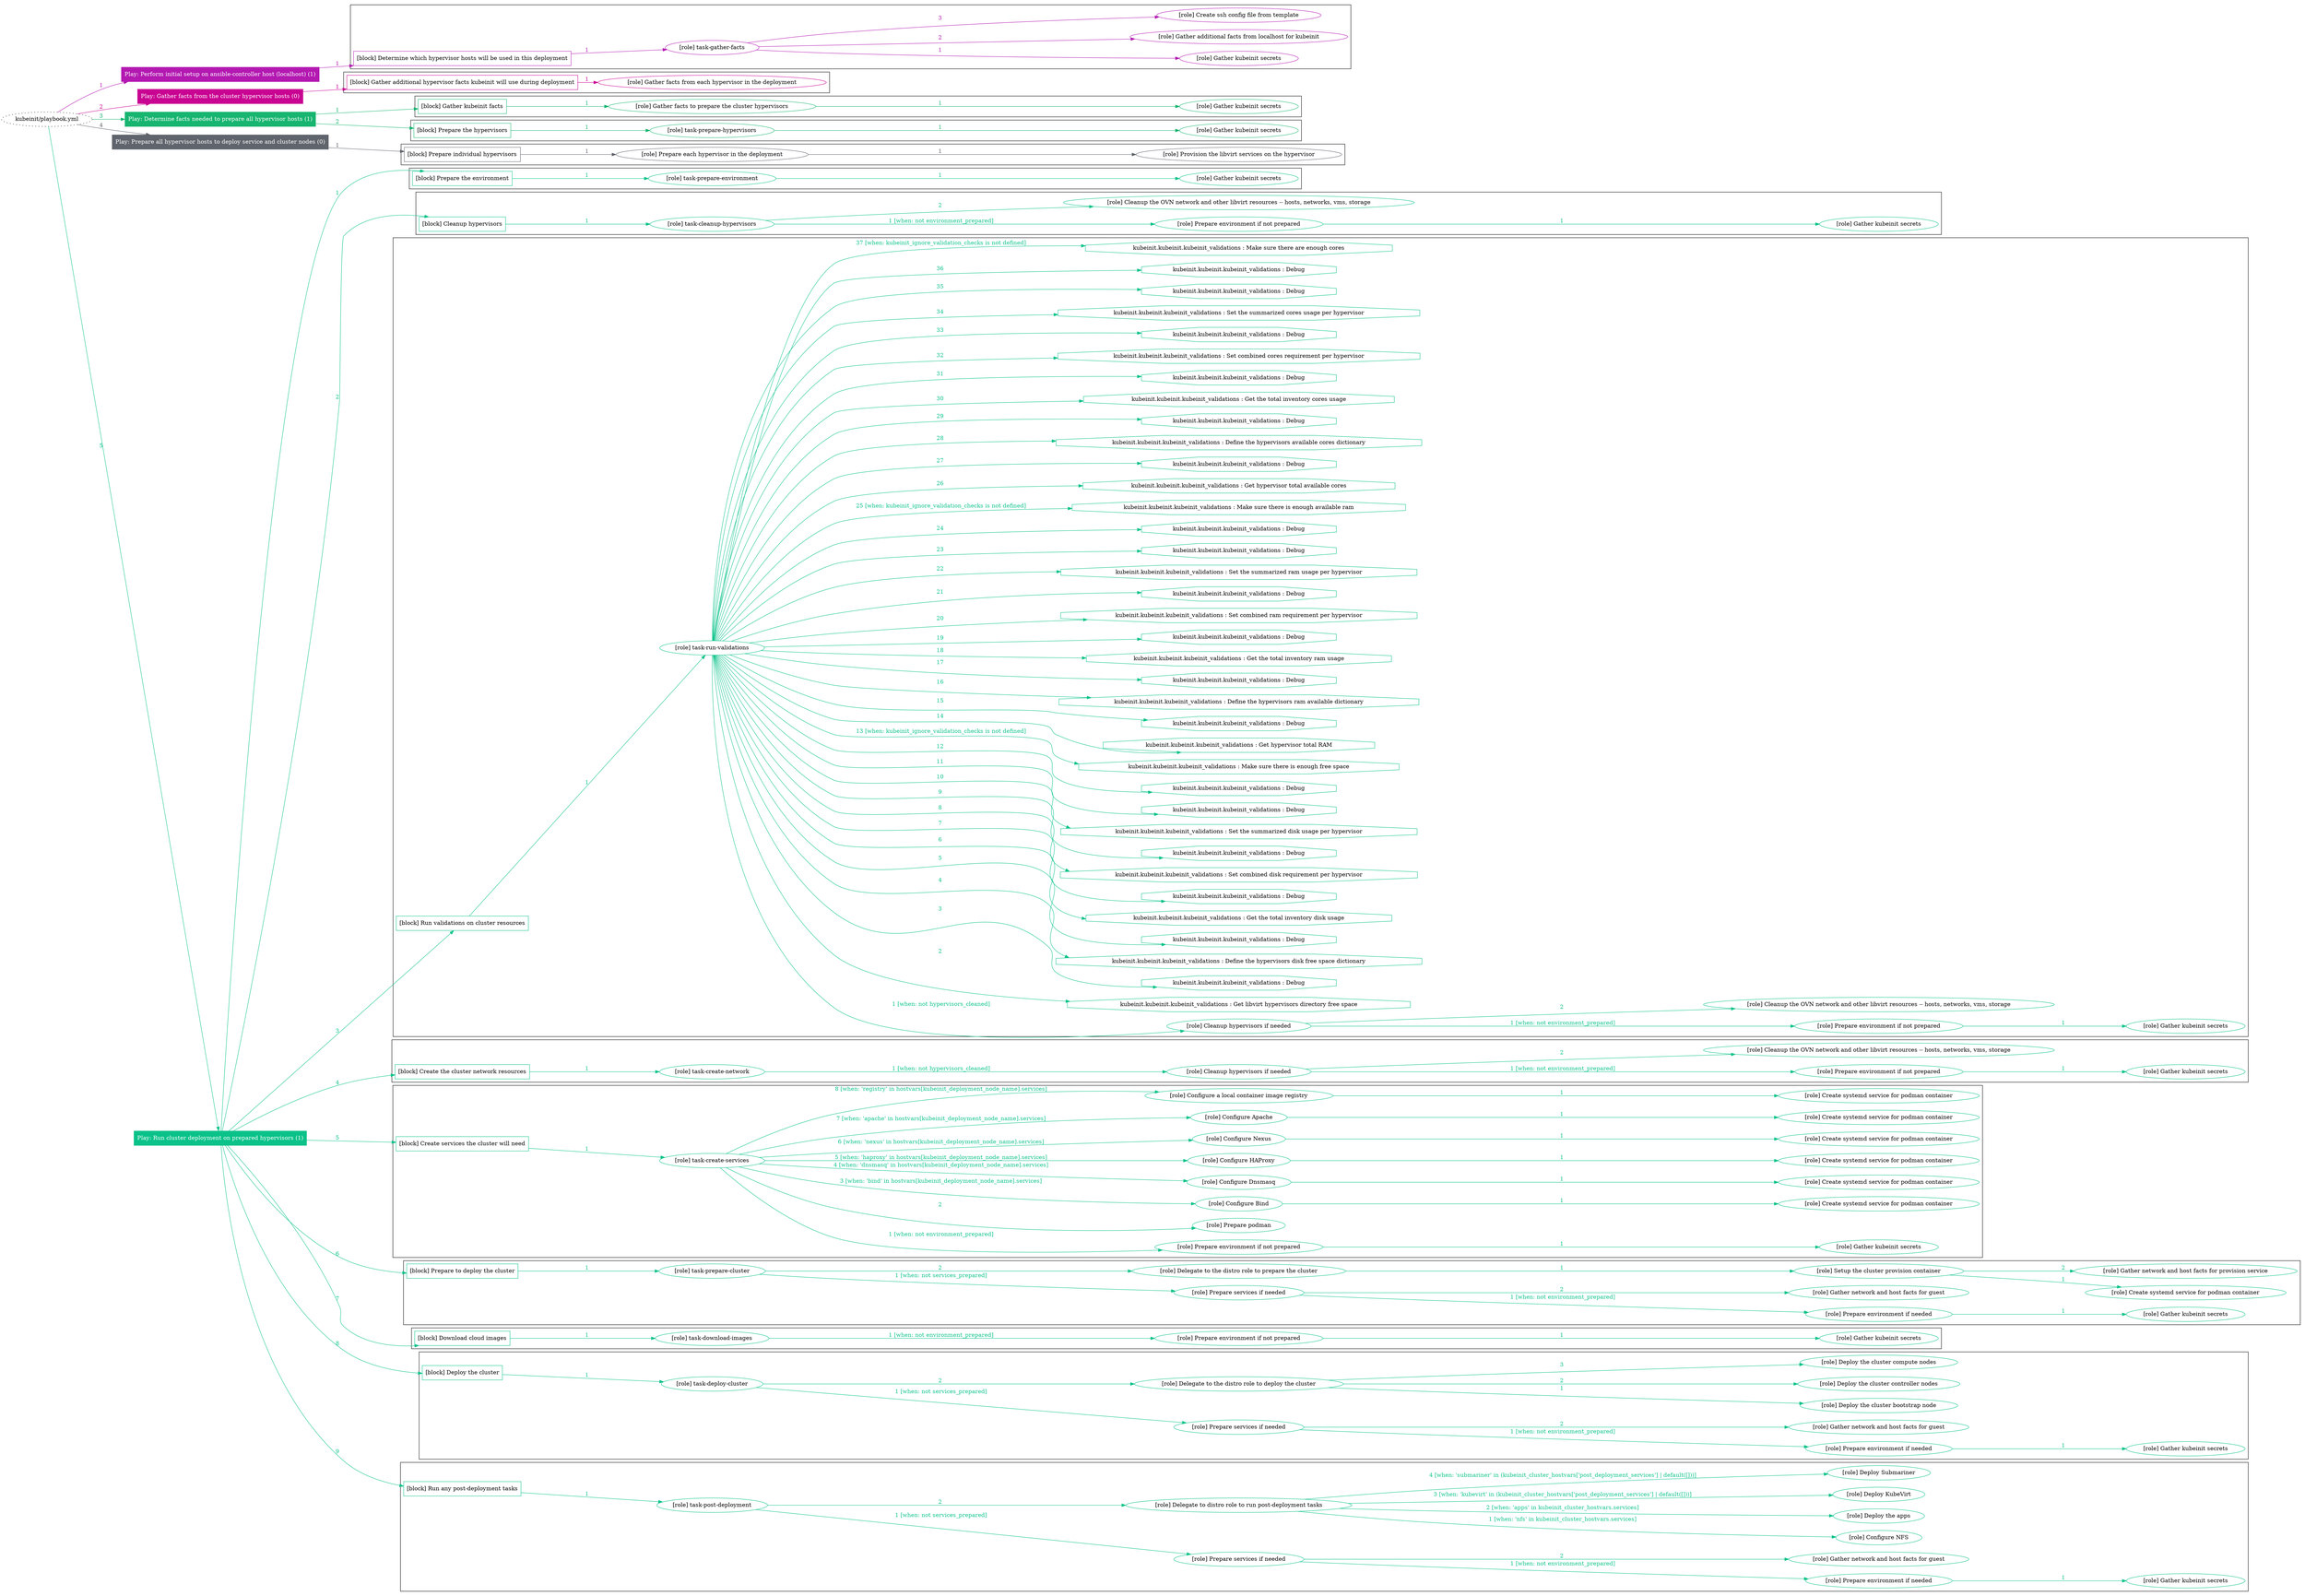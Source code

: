 digraph {
	graph [concentrate=true ordering=in rankdir=LR ratio=fill]
	edge [esep=5 sep=10]
	"kubeinit/playbook.yml" [URL="/home/runner/work/kubeinit/kubeinit/kubeinit/playbook.yml" id=playbook_c00711cd style=dotted]
	"kubeinit/playbook.yml" -> play_95dca7e8 [label="1 " color="#b319b1" fontcolor="#b319b1" id=edge_2e25e1bf labeltooltip="1 " tooltip="1 "]
	subgraph "Play: Perform initial setup on ansible-controller host (localhost) (1)" {
		play_95dca7e8 [label="Play: Perform initial setup on ansible-controller host (localhost) (1)" URL="/home/runner/work/kubeinit/kubeinit/kubeinit/playbook.yml" color="#b319b1" fontcolor="#ffffff" id=play_95dca7e8 shape=box style=filled tooltip=localhost]
		play_95dca7e8 -> block_ba203a41 [label=1 color="#b319b1" fontcolor="#b319b1" id=edge_f49fbb42 labeltooltip=1 tooltip=1]
		subgraph cluster_block_ba203a41 {
			block_ba203a41 [label="[block] Determine which hypervisor hosts will be used in this deployment" URL="/home/runner/work/kubeinit/kubeinit/kubeinit/playbook.yml" color="#b319b1" id=block_ba203a41 labeltooltip="Determine which hypervisor hosts will be used in this deployment" shape=box tooltip="Determine which hypervisor hosts will be used in this deployment"]
			block_ba203a41 -> role_116d2a92 [label="1 " color="#b319b1" fontcolor="#b319b1" id=edge_08be4a0d labeltooltip="1 " tooltip="1 "]
			subgraph "task-gather-facts" {
				role_116d2a92 [label="[role] task-gather-facts" URL="/home/runner/work/kubeinit/kubeinit/kubeinit/playbook.yml" color="#b319b1" id=role_116d2a92 tooltip="task-gather-facts"]
				role_116d2a92 -> role_f78e1e76 [label="1 " color="#b319b1" fontcolor="#b319b1" id=edge_fb02a0d5 labeltooltip="1 " tooltip="1 "]
				subgraph "Gather kubeinit secrets" {
					role_f78e1e76 [label="[role] Gather kubeinit secrets" URL="/home/runner/.ansible/collections/ansible_collections/kubeinit/kubeinit/roles/kubeinit_prepare/tasks/build_hypervisors_group.yml" color="#b319b1" id=role_f78e1e76 tooltip="Gather kubeinit secrets"]
				}
				role_116d2a92 -> role_a0b88b5b [label="2 " color="#b319b1" fontcolor="#b319b1" id=edge_d065db86 labeltooltip="2 " tooltip="2 "]
				subgraph "Gather additional facts from localhost for kubeinit" {
					role_a0b88b5b [label="[role] Gather additional facts from localhost for kubeinit" URL="/home/runner/.ansible/collections/ansible_collections/kubeinit/kubeinit/roles/kubeinit_prepare/tasks/build_hypervisors_group.yml" color="#b319b1" id=role_a0b88b5b tooltip="Gather additional facts from localhost for kubeinit"]
				}
				role_116d2a92 -> role_7bc50749 [label="3 " color="#b319b1" fontcolor="#b319b1" id=edge_019899d0 labeltooltip="3 " tooltip="3 "]
				subgraph "Create ssh config file from template" {
					role_7bc50749 [label="[role] Create ssh config file from template" URL="/home/runner/.ansible/collections/ansible_collections/kubeinit/kubeinit/roles/kubeinit_prepare/tasks/build_hypervisors_group.yml" color="#b319b1" id=role_7bc50749 tooltip="Create ssh config file from template"]
				}
			}
		}
	}
	"kubeinit/playbook.yml" -> play_ec9ee26a [label="2 " color="#c90392" fontcolor="#c90392" id=edge_5bf27f95 labeltooltip="2 " tooltip="2 "]
	subgraph "Play: Gather facts from the cluster hypervisor hosts (0)" {
		play_ec9ee26a [label="Play: Gather facts from the cluster hypervisor hosts (0)" URL="/home/runner/work/kubeinit/kubeinit/kubeinit/playbook.yml" color="#c90392" fontcolor="#ffffff" id=play_ec9ee26a shape=box style=filled tooltip="Play: Gather facts from the cluster hypervisor hosts (0)"]
		play_ec9ee26a -> block_547c8135 [label=1 color="#c90392" fontcolor="#c90392" id=edge_a99b76c4 labeltooltip=1 tooltip=1]
		subgraph cluster_block_547c8135 {
			block_547c8135 [label="[block] Gather additional hypervisor facts kubeinit will use during deployment" URL="/home/runner/work/kubeinit/kubeinit/kubeinit/playbook.yml" color="#c90392" id=block_547c8135 labeltooltip="Gather additional hypervisor facts kubeinit will use during deployment" shape=box tooltip="Gather additional hypervisor facts kubeinit will use during deployment"]
			block_547c8135 -> role_e40738fe [label="1 " color="#c90392" fontcolor="#c90392" id=edge_44930f8d labeltooltip="1 " tooltip="1 "]
			subgraph "Gather facts from each hypervisor in the deployment" {
				role_e40738fe [label="[role] Gather facts from each hypervisor in the deployment" URL="/home/runner/work/kubeinit/kubeinit/kubeinit/playbook.yml" color="#c90392" id=role_e40738fe tooltip="Gather facts from each hypervisor in the deployment"]
			}
		}
	}
	"kubeinit/playbook.yml" -> play_7f94ebd0 [label="3 " color="#17b570" fontcolor="#17b570" id=edge_8e123623 labeltooltip="3 " tooltip="3 "]
	subgraph "Play: Determine facts needed to prepare all hypervisor hosts (1)" {
		play_7f94ebd0 [label="Play: Determine facts needed to prepare all hypervisor hosts (1)" URL="/home/runner/work/kubeinit/kubeinit/kubeinit/playbook.yml" color="#17b570" fontcolor="#ffffff" id=play_7f94ebd0 shape=box style=filled tooltip=localhost]
		play_7f94ebd0 -> block_05aba763 [label=1 color="#17b570" fontcolor="#17b570" id=edge_219a2b62 labeltooltip=1 tooltip=1]
		subgraph cluster_block_05aba763 {
			block_05aba763 [label="[block] Gather kubeinit facts" URL="/home/runner/work/kubeinit/kubeinit/kubeinit/playbook.yml" color="#17b570" id=block_05aba763 labeltooltip="Gather kubeinit facts" shape=box tooltip="Gather kubeinit facts"]
			block_05aba763 -> role_5a3b1d41 [label="1 " color="#17b570" fontcolor="#17b570" id=edge_dea7ebf6 labeltooltip="1 " tooltip="1 "]
			subgraph "Gather facts to prepare the cluster hypervisors" {
				role_5a3b1d41 [label="[role] Gather facts to prepare the cluster hypervisors" URL="/home/runner/work/kubeinit/kubeinit/kubeinit/playbook.yml" color="#17b570" id=role_5a3b1d41 tooltip="Gather facts to prepare the cluster hypervisors"]
				role_5a3b1d41 -> role_f3fdc507 [label="1 " color="#17b570" fontcolor="#17b570" id=edge_920e596a labeltooltip="1 " tooltip="1 "]
				subgraph "Gather kubeinit secrets" {
					role_f3fdc507 [label="[role] Gather kubeinit secrets" URL="/home/runner/.ansible/collections/ansible_collections/kubeinit/kubeinit/roles/kubeinit_prepare/tasks/gather_kubeinit_facts.yml" color="#17b570" id=role_f3fdc507 tooltip="Gather kubeinit secrets"]
				}
			}
		}
		play_7f94ebd0 -> block_53624434 [label=2 color="#17b570" fontcolor="#17b570" id=edge_2175ad18 labeltooltip=2 tooltip=2]
		subgraph cluster_block_53624434 {
			block_53624434 [label="[block] Prepare the hypervisors" URL="/home/runner/work/kubeinit/kubeinit/kubeinit/playbook.yml" color="#17b570" id=block_53624434 labeltooltip="Prepare the hypervisors" shape=box tooltip="Prepare the hypervisors"]
			block_53624434 -> role_261db4cf [label="1 " color="#17b570" fontcolor="#17b570" id=edge_a6c5a39e labeltooltip="1 " tooltip="1 "]
			subgraph "task-prepare-hypervisors" {
				role_261db4cf [label="[role] task-prepare-hypervisors" URL="/home/runner/work/kubeinit/kubeinit/kubeinit/playbook.yml" color="#17b570" id=role_261db4cf tooltip="task-prepare-hypervisors"]
				role_261db4cf -> role_8486662f [label="1 " color="#17b570" fontcolor="#17b570" id=edge_df601ad7 labeltooltip="1 " tooltip="1 "]
				subgraph "Gather kubeinit secrets" {
					role_8486662f [label="[role] Gather kubeinit secrets" URL="/home/runner/.ansible/collections/ansible_collections/kubeinit/kubeinit/roles/kubeinit_prepare/tasks/gather_kubeinit_facts.yml" color="#17b570" id=role_8486662f tooltip="Gather kubeinit secrets"]
				}
			}
		}
	}
	"kubeinit/playbook.yml" -> play_70a79495 [label="4 " color="#60646c" fontcolor="#60646c" id=edge_c035d0d0 labeltooltip="4 " tooltip="4 "]
	subgraph "Play: Prepare all hypervisor hosts to deploy service and cluster nodes (0)" {
		play_70a79495 [label="Play: Prepare all hypervisor hosts to deploy service and cluster nodes (0)" URL="/home/runner/work/kubeinit/kubeinit/kubeinit/playbook.yml" color="#60646c" fontcolor="#ffffff" id=play_70a79495 shape=box style=filled tooltip="Play: Prepare all hypervisor hosts to deploy service and cluster nodes (0)"]
		play_70a79495 -> block_ed695e22 [label=1 color="#60646c" fontcolor="#60646c" id=edge_7c868ee4 labeltooltip=1 tooltip=1]
		subgraph cluster_block_ed695e22 {
			block_ed695e22 [label="[block] Prepare individual hypervisors" URL="/home/runner/work/kubeinit/kubeinit/kubeinit/playbook.yml" color="#60646c" id=block_ed695e22 labeltooltip="Prepare individual hypervisors" shape=box tooltip="Prepare individual hypervisors"]
			block_ed695e22 -> role_2db2a178 [label="1 " color="#60646c" fontcolor="#60646c" id=edge_409752ae labeltooltip="1 " tooltip="1 "]
			subgraph "Prepare each hypervisor in the deployment" {
				role_2db2a178 [label="[role] Prepare each hypervisor in the deployment" URL="/home/runner/work/kubeinit/kubeinit/kubeinit/playbook.yml" color="#60646c" id=role_2db2a178 tooltip="Prepare each hypervisor in the deployment"]
				role_2db2a178 -> role_d4f3a10d [label="1 " color="#60646c" fontcolor="#60646c" id=edge_593df16e labeltooltip="1 " tooltip="1 "]
				subgraph "Provision the libvirt services on the hypervisor" {
					role_d4f3a10d [label="[role] Provision the libvirt services on the hypervisor" URL="/home/runner/.ansible/collections/ansible_collections/kubeinit/kubeinit/roles/kubeinit_prepare/tasks/prepare_hypervisor.yml" color="#60646c" id=role_d4f3a10d tooltip="Provision the libvirt services on the hypervisor"]
				}
			}
		}
	}
	"kubeinit/playbook.yml" -> play_40bf14ac [label="5 " color="#0ac289" fontcolor="#0ac289" id=edge_25c24008 labeltooltip="5 " tooltip="5 "]
	subgraph "Play: Run cluster deployment on prepared hypervisors (1)" {
		play_40bf14ac [label="Play: Run cluster deployment on prepared hypervisors (1)" URL="/home/runner/work/kubeinit/kubeinit/kubeinit/playbook.yml" color="#0ac289" fontcolor="#ffffff" id=play_40bf14ac shape=box style=filled tooltip=localhost]
		play_40bf14ac -> block_04850d88 [label=1 color="#0ac289" fontcolor="#0ac289" id=edge_2346af0b labeltooltip=1 tooltip=1]
		subgraph cluster_block_04850d88 {
			block_04850d88 [label="[block] Prepare the environment" URL="/home/runner/work/kubeinit/kubeinit/kubeinit/playbook.yml" color="#0ac289" id=block_04850d88 labeltooltip="Prepare the environment" shape=box tooltip="Prepare the environment"]
			block_04850d88 -> role_fbe5e24a [label="1 " color="#0ac289" fontcolor="#0ac289" id=edge_24c53a78 labeltooltip="1 " tooltip="1 "]
			subgraph "task-prepare-environment" {
				role_fbe5e24a [label="[role] task-prepare-environment" URL="/home/runner/work/kubeinit/kubeinit/kubeinit/playbook.yml" color="#0ac289" id=role_fbe5e24a tooltip="task-prepare-environment"]
				role_fbe5e24a -> role_e8651321 [label="1 " color="#0ac289" fontcolor="#0ac289" id=edge_60625e36 labeltooltip="1 " tooltip="1 "]
				subgraph "Gather kubeinit secrets" {
					role_e8651321 [label="[role] Gather kubeinit secrets" URL="/home/runner/.ansible/collections/ansible_collections/kubeinit/kubeinit/roles/kubeinit_prepare/tasks/gather_kubeinit_facts.yml" color="#0ac289" id=role_e8651321 tooltip="Gather kubeinit secrets"]
				}
			}
		}
		play_40bf14ac -> block_3a5dbd33 [label=2 color="#0ac289" fontcolor="#0ac289" id=edge_698ad254 labeltooltip=2 tooltip=2]
		subgraph cluster_block_3a5dbd33 {
			block_3a5dbd33 [label="[block] Cleanup hypervisors" URL="/home/runner/work/kubeinit/kubeinit/kubeinit/playbook.yml" color="#0ac289" id=block_3a5dbd33 labeltooltip="Cleanup hypervisors" shape=box tooltip="Cleanup hypervisors"]
			block_3a5dbd33 -> role_328824e2 [label="1 " color="#0ac289" fontcolor="#0ac289" id=edge_d98356fe labeltooltip="1 " tooltip="1 "]
			subgraph "task-cleanup-hypervisors" {
				role_328824e2 [label="[role] task-cleanup-hypervisors" URL="/home/runner/work/kubeinit/kubeinit/kubeinit/playbook.yml" color="#0ac289" id=role_328824e2 tooltip="task-cleanup-hypervisors"]
				role_328824e2 -> role_81e733db [label="1 [when: not environment_prepared]" color="#0ac289" fontcolor="#0ac289" id=edge_3eac82e1 labeltooltip="1 [when: not environment_prepared]" tooltip="1 [when: not environment_prepared]"]
				subgraph "Prepare environment if not prepared" {
					role_81e733db [label="[role] Prepare environment if not prepared" URL="/home/runner/.ansible/collections/ansible_collections/kubeinit/kubeinit/roles/kubeinit_prepare/tasks/cleanup_hypervisors.yml" color="#0ac289" id=role_81e733db tooltip="Prepare environment if not prepared"]
					role_81e733db -> role_c8f19a1f [label="1 " color="#0ac289" fontcolor="#0ac289" id=edge_8e196225 labeltooltip="1 " tooltip="1 "]
					subgraph "Gather kubeinit secrets" {
						role_c8f19a1f [label="[role] Gather kubeinit secrets" URL="/home/runner/.ansible/collections/ansible_collections/kubeinit/kubeinit/roles/kubeinit_prepare/tasks/gather_kubeinit_facts.yml" color="#0ac289" id=role_c8f19a1f tooltip="Gather kubeinit secrets"]
					}
				}
				role_328824e2 -> role_c31ab599 [label="2 " color="#0ac289" fontcolor="#0ac289" id=edge_97bd9bcd labeltooltip="2 " tooltip="2 "]
				subgraph "Cleanup the OVN network and other libvirt resources -- hosts, networks, vms, storage" {
					role_c31ab599 [label="[role] Cleanup the OVN network and other libvirt resources -- hosts, networks, vms, storage" URL="/home/runner/.ansible/collections/ansible_collections/kubeinit/kubeinit/roles/kubeinit_prepare/tasks/cleanup_hypervisors.yml" color="#0ac289" id=role_c31ab599 tooltip="Cleanup the OVN network and other libvirt resources -- hosts, networks, vms, storage"]
				}
			}
		}
		play_40bf14ac -> block_5d709b65 [label=3 color="#0ac289" fontcolor="#0ac289" id=edge_5c325ff6 labeltooltip=3 tooltip=3]
		subgraph cluster_block_5d709b65 {
			block_5d709b65 [label="[block] Run validations on cluster resources" URL="/home/runner/work/kubeinit/kubeinit/kubeinit/playbook.yml" color="#0ac289" id=block_5d709b65 labeltooltip="Run validations on cluster resources" shape=box tooltip="Run validations on cluster resources"]
			block_5d709b65 -> role_1eddf88b [label="1 " color="#0ac289" fontcolor="#0ac289" id=edge_f2ce19c5 labeltooltip="1 " tooltip="1 "]
			subgraph "task-run-validations" {
				role_1eddf88b [label="[role] task-run-validations" URL="/home/runner/work/kubeinit/kubeinit/kubeinit/playbook.yml" color="#0ac289" id=role_1eddf88b tooltip="task-run-validations"]
				role_1eddf88b -> role_39e6d91a [label="1 [when: not hypervisors_cleaned]" color="#0ac289" fontcolor="#0ac289" id=edge_19124033 labeltooltip="1 [when: not hypervisors_cleaned]" tooltip="1 [when: not hypervisors_cleaned]"]
				subgraph "Cleanup hypervisors if needed" {
					role_39e6d91a [label="[role] Cleanup hypervisors if needed" URL="/home/runner/.ansible/collections/ansible_collections/kubeinit/kubeinit/roles/kubeinit_validations/tasks/main.yml" color="#0ac289" id=role_39e6d91a tooltip="Cleanup hypervisors if needed"]
					role_39e6d91a -> role_2619271c [label="1 [when: not environment_prepared]" color="#0ac289" fontcolor="#0ac289" id=edge_bab392d3 labeltooltip="1 [when: not environment_prepared]" tooltip="1 [when: not environment_prepared]"]
					subgraph "Prepare environment if not prepared" {
						role_2619271c [label="[role] Prepare environment if not prepared" URL="/home/runner/.ansible/collections/ansible_collections/kubeinit/kubeinit/roles/kubeinit_prepare/tasks/cleanup_hypervisors.yml" color="#0ac289" id=role_2619271c tooltip="Prepare environment if not prepared"]
						role_2619271c -> role_13c91aa9 [label="1 " color="#0ac289" fontcolor="#0ac289" id=edge_35224410 labeltooltip="1 " tooltip="1 "]
						subgraph "Gather kubeinit secrets" {
							role_13c91aa9 [label="[role] Gather kubeinit secrets" URL="/home/runner/.ansible/collections/ansible_collections/kubeinit/kubeinit/roles/kubeinit_prepare/tasks/gather_kubeinit_facts.yml" color="#0ac289" id=role_13c91aa9 tooltip="Gather kubeinit secrets"]
						}
					}
					role_39e6d91a -> role_40326326 [label="2 " color="#0ac289" fontcolor="#0ac289" id=edge_154473fd labeltooltip="2 " tooltip="2 "]
					subgraph "Cleanup the OVN network and other libvirt resources -- hosts, networks, vms, storage" {
						role_40326326 [label="[role] Cleanup the OVN network and other libvirt resources -- hosts, networks, vms, storage" URL="/home/runner/.ansible/collections/ansible_collections/kubeinit/kubeinit/roles/kubeinit_prepare/tasks/cleanup_hypervisors.yml" color="#0ac289" id=role_40326326 tooltip="Cleanup the OVN network and other libvirt resources -- hosts, networks, vms, storage"]
					}
				}
				task_c59137a8 [label="kubeinit.kubeinit.kubeinit_validations : Get libvirt hypervisors directory free space" URL="/home/runner/.ansible/collections/ansible_collections/kubeinit/kubeinit/roles/kubeinit_validations/tasks/10_libvirt_free_space.yml" color="#0ac289" id=task_c59137a8 shape=octagon tooltip="kubeinit.kubeinit.kubeinit_validations : Get libvirt hypervisors directory free space"]
				role_1eddf88b -> task_c59137a8 [label="2 " color="#0ac289" fontcolor="#0ac289" id=edge_06bfbf49 labeltooltip="2 " tooltip="2 "]
				task_f47f02ff [label="kubeinit.kubeinit.kubeinit_validations : Debug" URL="/home/runner/.ansible/collections/ansible_collections/kubeinit/kubeinit/roles/kubeinit_validations/tasks/10_libvirt_free_space.yml" color="#0ac289" id=task_f47f02ff shape=octagon tooltip="kubeinit.kubeinit.kubeinit_validations : Debug"]
				role_1eddf88b -> task_f47f02ff [label="3 " color="#0ac289" fontcolor="#0ac289" id=edge_544223b3 labeltooltip="3 " tooltip="3 "]
				task_c4723ca4 [label="kubeinit.kubeinit.kubeinit_validations : Define the hypervisors disk free space dictionary" URL="/home/runner/.ansible/collections/ansible_collections/kubeinit/kubeinit/roles/kubeinit_validations/tasks/10_libvirt_free_space.yml" color="#0ac289" id=task_c4723ca4 shape=octagon tooltip="kubeinit.kubeinit.kubeinit_validations : Define the hypervisors disk free space dictionary"]
				role_1eddf88b -> task_c4723ca4 [label="4 " color="#0ac289" fontcolor="#0ac289" id=edge_6fd3df64 labeltooltip="4 " tooltip="4 "]
				task_7ea5109f [label="kubeinit.kubeinit.kubeinit_validations : Debug" URL="/home/runner/.ansible/collections/ansible_collections/kubeinit/kubeinit/roles/kubeinit_validations/tasks/10_libvirt_free_space.yml" color="#0ac289" id=task_7ea5109f shape=octagon tooltip="kubeinit.kubeinit.kubeinit_validations : Debug"]
				role_1eddf88b -> task_7ea5109f [label="5 " color="#0ac289" fontcolor="#0ac289" id=edge_bd141688 labeltooltip="5 " tooltip="5 "]
				task_df1020a5 [label="kubeinit.kubeinit.kubeinit_validations : Get the total inventory disk usage" URL="/home/runner/.ansible/collections/ansible_collections/kubeinit/kubeinit/roles/kubeinit_validations/tasks/10_libvirt_free_space.yml" color="#0ac289" id=task_df1020a5 shape=octagon tooltip="kubeinit.kubeinit.kubeinit_validations : Get the total inventory disk usage"]
				role_1eddf88b -> task_df1020a5 [label="6 " color="#0ac289" fontcolor="#0ac289" id=edge_e3785adc labeltooltip="6 " tooltip="6 "]
				task_2d0556dc [label="kubeinit.kubeinit.kubeinit_validations : Debug" URL="/home/runner/.ansible/collections/ansible_collections/kubeinit/kubeinit/roles/kubeinit_validations/tasks/10_libvirt_free_space.yml" color="#0ac289" id=task_2d0556dc shape=octagon tooltip="kubeinit.kubeinit.kubeinit_validations : Debug"]
				role_1eddf88b -> task_2d0556dc [label="7 " color="#0ac289" fontcolor="#0ac289" id=edge_5da77cff labeltooltip="7 " tooltip="7 "]
				task_842388b1 [label="kubeinit.kubeinit.kubeinit_validations : Set combined disk requirement per hypervisor" URL="/home/runner/.ansible/collections/ansible_collections/kubeinit/kubeinit/roles/kubeinit_validations/tasks/10_libvirt_free_space.yml" color="#0ac289" id=task_842388b1 shape=octagon tooltip="kubeinit.kubeinit.kubeinit_validations : Set combined disk requirement per hypervisor"]
				role_1eddf88b -> task_842388b1 [label="8 " color="#0ac289" fontcolor="#0ac289" id=edge_bae6ec40 labeltooltip="8 " tooltip="8 "]
				task_4a0ae4a5 [label="kubeinit.kubeinit.kubeinit_validations : Debug" URL="/home/runner/.ansible/collections/ansible_collections/kubeinit/kubeinit/roles/kubeinit_validations/tasks/10_libvirt_free_space.yml" color="#0ac289" id=task_4a0ae4a5 shape=octagon tooltip="kubeinit.kubeinit.kubeinit_validations : Debug"]
				role_1eddf88b -> task_4a0ae4a5 [label="9 " color="#0ac289" fontcolor="#0ac289" id=edge_47ec5ed1 labeltooltip="9 " tooltip="9 "]
				task_a66f360c [label="kubeinit.kubeinit.kubeinit_validations : Set the summarized disk usage per hypervisor" URL="/home/runner/.ansible/collections/ansible_collections/kubeinit/kubeinit/roles/kubeinit_validations/tasks/10_libvirt_free_space.yml" color="#0ac289" id=task_a66f360c shape=octagon tooltip="kubeinit.kubeinit.kubeinit_validations : Set the summarized disk usage per hypervisor"]
				role_1eddf88b -> task_a66f360c [label="10 " color="#0ac289" fontcolor="#0ac289" id=edge_3283beb7 labeltooltip="10 " tooltip="10 "]
				task_f9eb604e [label="kubeinit.kubeinit.kubeinit_validations : Debug" URL="/home/runner/.ansible/collections/ansible_collections/kubeinit/kubeinit/roles/kubeinit_validations/tasks/10_libvirt_free_space.yml" color="#0ac289" id=task_f9eb604e shape=octagon tooltip="kubeinit.kubeinit.kubeinit_validations : Debug"]
				role_1eddf88b -> task_f9eb604e [label="11 " color="#0ac289" fontcolor="#0ac289" id=edge_a8278464 labeltooltip="11 " tooltip="11 "]
				task_eb7d577d [label="kubeinit.kubeinit.kubeinit_validations : Debug" URL="/home/runner/.ansible/collections/ansible_collections/kubeinit/kubeinit/roles/kubeinit_validations/tasks/10_libvirt_free_space.yml" color="#0ac289" id=task_eb7d577d shape=octagon tooltip="kubeinit.kubeinit.kubeinit_validations : Debug"]
				role_1eddf88b -> task_eb7d577d [label="12 " color="#0ac289" fontcolor="#0ac289" id=edge_2420384d labeltooltip="12 " tooltip="12 "]
				task_21987d75 [label="kubeinit.kubeinit.kubeinit_validations : Make sure there is enough free space" URL="/home/runner/.ansible/collections/ansible_collections/kubeinit/kubeinit/roles/kubeinit_validations/tasks/10_libvirt_free_space.yml" color="#0ac289" id=task_21987d75 shape=octagon tooltip="kubeinit.kubeinit.kubeinit_validations : Make sure there is enough free space"]
				role_1eddf88b -> task_21987d75 [label="13 [when: kubeinit_ignore_validation_checks is not defined]" color="#0ac289" fontcolor="#0ac289" id=edge_65cfbdec labeltooltip="13 [when: kubeinit_ignore_validation_checks is not defined]" tooltip="13 [when: kubeinit_ignore_validation_checks is not defined]"]
				task_abd16a86 [label="kubeinit.kubeinit.kubeinit_validations : Get hypervisor total RAM" URL="/home/runner/.ansible/collections/ansible_collections/kubeinit/kubeinit/roles/kubeinit_validations/tasks/20_libvirt_available_ram.yml" color="#0ac289" id=task_abd16a86 shape=octagon tooltip="kubeinit.kubeinit.kubeinit_validations : Get hypervisor total RAM"]
				role_1eddf88b -> task_abd16a86 [label="14 " color="#0ac289" fontcolor="#0ac289" id=edge_3c6bbb30 labeltooltip="14 " tooltip="14 "]
				task_1d65dcd4 [label="kubeinit.kubeinit.kubeinit_validations : Debug" URL="/home/runner/.ansible/collections/ansible_collections/kubeinit/kubeinit/roles/kubeinit_validations/tasks/20_libvirt_available_ram.yml" color="#0ac289" id=task_1d65dcd4 shape=octagon tooltip="kubeinit.kubeinit.kubeinit_validations : Debug"]
				role_1eddf88b -> task_1d65dcd4 [label="15 " color="#0ac289" fontcolor="#0ac289" id=edge_c0290cc6 labeltooltip="15 " tooltip="15 "]
				task_93526089 [label="kubeinit.kubeinit.kubeinit_validations : Define the hypervisors ram available dictionary" URL="/home/runner/.ansible/collections/ansible_collections/kubeinit/kubeinit/roles/kubeinit_validations/tasks/20_libvirt_available_ram.yml" color="#0ac289" id=task_93526089 shape=octagon tooltip="kubeinit.kubeinit.kubeinit_validations : Define the hypervisors ram available dictionary"]
				role_1eddf88b -> task_93526089 [label="16 " color="#0ac289" fontcolor="#0ac289" id=edge_bf477651 labeltooltip="16 " tooltip="16 "]
				task_cfc6f544 [label="kubeinit.kubeinit.kubeinit_validations : Debug" URL="/home/runner/.ansible/collections/ansible_collections/kubeinit/kubeinit/roles/kubeinit_validations/tasks/20_libvirt_available_ram.yml" color="#0ac289" id=task_cfc6f544 shape=octagon tooltip="kubeinit.kubeinit.kubeinit_validations : Debug"]
				role_1eddf88b -> task_cfc6f544 [label="17 " color="#0ac289" fontcolor="#0ac289" id=edge_d11dc65e labeltooltip="17 " tooltip="17 "]
				task_10ae36f6 [label="kubeinit.kubeinit.kubeinit_validations : Get the total inventory ram usage" URL="/home/runner/.ansible/collections/ansible_collections/kubeinit/kubeinit/roles/kubeinit_validations/tasks/20_libvirt_available_ram.yml" color="#0ac289" id=task_10ae36f6 shape=octagon tooltip="kubeinit.kubeinit.kubeinit_validations : Get the total inventory ram usage"]
				role_1eddf88b -> task_10ae36f6 [label="18 " color="#0ac289" fontcolor="#0ac289" id=edge_87958d72 labeltooltip="18 " tooltip="18 "]
				task_cdd97c0d [label="kubeinit.kubeinit.kubeinit_validations : Debug" URL="/home/runner/.ansible/collections/ansible_collections/kubeinit/kubeinit/roles/kubeinit_validations/tasks/20_libvirt_available_ram.yml" color="#0ac289" id=task_cdd97c0d shape=octagon tooltip="kubeinit.kubeinit.kubeinit_validations : Debug"]
				role_1eddf88b -> task_cdd97c0d [label="19 " color="#0ac289" fontcolor="#0ac289" id=edge_da5a2eda labeltooltip="19 " tooltip="19 "]
				task_ccbd0e66 [label="kubeinit.kubeinit.kubeinit_validations : Set combined ram requirement per hypervisor" URL="/home/runner/.ansible/collections/ansible_collections/kubeinit/kubeinit/roles/kubeinit_validations/tasks/20_libvirt_available_ram.yml" color="#0ac289" id=task_ccbd0e66 shape=octagon tooltip="kubeinit.kubeinit.kubeinit_validations : Set combined ram requirement per hypervisor"]
				role_1eddf88b -> task_ccbd0e66 [label="20 " color="#0ac289" fontcolor="#0ac289" id=edge_80b9ab21 labeltooltip="20 " tooltip="20 "]
				task_bc24c973 [label="kubeinit.kubeinit.kubeinit_validations : Debug" URL="/home/runner/.ansible/collections/ansible_collections/kubeinit/kubeinit/roles/kubeinit_validations/tasks/20_libvirt_available_ram.yml" color="#0ac289" id=task_bc24c973 shape=octagon tooltip="kubeinit.kubeinit.kubeinit_validations : Debug"]
				role_1eddf88b -> task_bc24c973 [label="21 " color="#0ac289" fontcolor="#0ac289" id=edge_61f96d30 labeltooltip="21 " tooltip="21 "]
				task_22c7445e [label="kubeinit.kubeinit.kubeinit_validations : Set the summarized ram usage per hypervisor" URL="/home/runner/.ansible/collections/ansible_collections/kubeinit/kubeinit/roles/kubeinit_validations/tasks/20_libvirt_available_ram.yml" color="#0ac289" id=task_22c7445e shape=octagon tooltip="kubeinit.kubeinit.kubeinit_validations : Set the summarized ram usage per hypervisor"]
				role_1eddf88b -> task_22c7445e [label="22 " color="#0ac289" fontcolor="#0ac289" id=edge_23aafa11 labeltooltip="22 " tooltip="22 "]
				task_1d517ccc [label="kubeinit.kubeinit.kubeinit_validations : Debug" URL="/home/runner/.ansible/collections/ansible_collections/kubeinit/kubeinit/roles/kubeinit_validations/tasks/20_libvirt_available_ram.yml" color="#0ac289" id=task_1d517ccc shape=octagon tooltip="kubeinit.kubeinit.kubeinit_validations : Debug"]
				role_1eddf88b -> task_1d517ccc [label="23 " color="#0ac289" fontcolor="#0ac289" id=edge_e23474d2 labeltooltip="23 " tooltip="23 "]
				task_bb71642c [label="kubeinit.kubeinit.kubeinit_validations : Debug" URL="/home/runner/.ansible/collections/ansible_collections/kubeinit/kubeinit/roles/kubeinit_validations/tasks/20_libvirt_available_ram.yml" color="#0ac289" id=task_bb71642c shape=octagon tooltip="kubeinit.kubeinit.kubeinit_validations : Debug"]
				role_1eddf88b -> task_bb71642c [label="24 " color="#0ac289" fontcolor="#0ac289" id=edge_57ad851c labeltooltip="24 " tooltip="24 "]
				task_635cc7c2 [label="kubeinit.kubeinit.kubeinit_validations : Make sure there is enough available ram" URL="/home/runner/.ansible/collections/ansible_collections/kubeinit/kubeinit/roles/kubeinit_validations/tasks/20_libvirt_available_ram.yml" color="#0ac289" id=task_635cc7c2 shape=octagon tooltip="kubeinit.kubeinit.kubeinit_validations : Make sure there is enough available ram"]
				role_1eddf88b -> task_635cc7c2 [label="25 [when: kubeinit_ignore_validation_checks is not defined]" color="#0ac289" fontcolor="#0ac289" id=edge_a9d6ab83 labeltooltip="25 [when: kubeinit_ignore_validation_checks is not defined]" tooltip="25 [when: kubeinit_ignore_validation_checks is not defined]"]
				task_cb37ff2c [label="kubeinit.kubeinit.kubeinit_validations : Get hypervisor total available cores" URL="/home/runner/.ansible/collections/ansible_collections/kubeinit/kubeinit/roles/kubeinit_validations/tasks/30_libvirt_check_cpu_cores.yml" color="#0ac289" id=task_cb37ff2c shape=octagon tooltip="kubeinit.kubeinit.kubeinit_validations : Get hypervisor total available cores"]
				role_1eddf88b -> task_cb37ff2c [label="26 " color="#0ac289" fontcolor="#0ac289" id=edge_df4ec3b2 labeltooltip="26 " tooltip="26 "]
				task_002ee564 [label="kubeinit.kubeinit.kubeinit_validations : Debug" URL="/home/runner/.ansible/collections/ansible_collections/kubeinit/kubeinit/roles/kubeinit_validations/tasks/30_libvirt_check_cpu_cores.yml" color="#0ac289" id=task_002ee564 shape=octagon tooltip="kubeinit.kubeinit.kubeinit_validations : Debug"]
				role_1eddf88b -> task_002ee564 [label="27 " color="#0ac289" fontcolor="#0ac289" id=edge_939a463e labeltooltip="27 " tooltip="27 "]
				task_45d2af78 [label="kubeinit.kubeinit.kubeinit_validations : Define the hypervisors available cores dictionary" URL="/home/runner/.ansible/collections/ansible_collections/kubeinit/kubeinit/roles/kubeinit_validations/tasks/30_libvirt_check_cpu_cores.yml" color="#0ac289" id=task_45d2af78 shape=octagon tooltip="kubeinit.kubeinit.kubeinit_validations : Define the hypervisors available cores dictionary"]
				role_1eddf88b -> task_45d2af78 [label="28 " color="#0ac289" fontcolor="#0ac289" id=edge_09905ccb labeltooltip="28 " tooltip="28 "]
				task_d8ee4dfb [label="kubeinit.kubeinit.kubeinit_validations : Debug" URL="/home/runner/.ansible/collections/ansible_collections/kubeinit/kubeinit/roles/kubeinit_validations/tasks/30_libvirt_check_cpu_cores.yml" color="#0ac289" id=task_d8ee4dfb shape=octagon tooltip="kubeinit.kubeinit.kubeinit_validations : Debug"]
				role_1eddf88b -> task_d8ee4dfb [label="29 " color="#0ac289" fontcolor="#0ac289" id=edge_77493292 labeltooltip="29 " tooltip="29 "]
				task_35ca96ce [label="kubeinit.kubeinit.kubeinit_validations : Get the total inventory cores usage" URL="/home/runner/.ansible/collections/ansible_collections/kubeinit/kubeinit/roles/kubeinit_validations/tasks/30_libvirt_check_cpu_cores.yml" color="#0ac289" id=task_35ca96ce shape=octagon tooltip="kubeinit.kubeinit.kubeinit_validations : Get the total inventory cores usage"]
				role_1eddf88b -> task_35ca96ce [label="30 " color="#0ac289" fontcolor="#0ac289" id=edge_a3b6c1cf labeltooltip="30 " tooltip="30 "]
				task_be2937e2 [label="kubeinit.kubeinit.kubeinit_validations : Debug" URL="/home/runner/.ansible/collections/ansible_collections/kubeinit/kubeinit/roles/kubeinit_validations/tasks/30_libvirt_check_cpu_cores.yml" color="#0ac289" id=task_be2937e2 shape=octagon tooltip="kubeinit.kubeinit.kubeinit_validations : Debug"]
				role_1eddf88b -> task_be2937e2 [label="31 " color="#0ac289" fontcolor="#0ac289" id=edge_90e39201 labeltooltip="31 " tooltip="31 "]
				task_baed0d30 [label="kubeinit.kubeinit.kubeinit_validations : Set combined cores requirement per hypervisor" URL="/home/runner/.ansible/collections/ansible_collections/kubeinit/kubeinit/roles/kubeinit_validations/tasks/30_libvirt_check_cpu_cores.yml" color="#0ac289" id=task_baed0d30 shape=octagon tooltip="kubeinit.kubeinit.kubeinit_validations : Set combined cores requirement per hypervisor"]
				role_1eddf88b -> task_baed0d30 [label="32 " color="#0ac289" fontcolor="#0ac289" id=edge_d6e147ec labeltooltip="32 " tooltip="32 "]
				task_50e73cf5 [label="kubeinit.kubeinit.kubeinit_validations : Debug" URL="/home/runner/.ansible/collections/ansible_collections/kubeinit/kubeinit/roles/kubeinit_validations/tasks/30_libvirt_check_cpu_cores.yml" color="#0ac289" id=task_50e73cf5 shape=octagon tooltip="kubeinit.kubeinit.kubeinit_validations : Debug"]
				role_1eddf88b -> task_50e73cf5 [label="33 " color="#0ac289" fontcolor="#0ac289" id=edge_1e60001c labeltooltip="33 " tooltip="33 "]
				task_34b9ac46 [label="kubeinit.kubeinit.kubeinit_validations : Set the summarized cores usage per hypervisor" URL="/home/runner/.ansible/collections/ansible_collections/kubeinit/kubeinit/roles/kubeinit_validations/tasks/30_libvirt_check_cpu_cores.yml" color="#0ac289" id=task_34b9ac46 shape=octagon tooltip="kubeinit.kubeinit.kubeinit_validations : Set the summarized cores usage per hypervisor"]
				role_1eddf88b -> task_34b9ac46 [label="34 " color="#0ac289" fontcolor="#0ac289" id=edge_ef3449d5 labeltooltip="34 " tooltip="34 "]
				task_44f224e8 [label="kubeinit.kubeinit.kubeinit_validations : Debug" URL="/home/runner/.ansible/collections/ansible_collections/kubeinit/kubeinit/roles/kubeinit_validations/tasks/30_libvirt_check_cpu_cores.yml" color="#0ac289" id=task_44f224e8 shape=octagon tooltip="kubeinit.kubeinit.kubeinit_validations : Debug"]
				role_1eddf88b -> task_44f224e8 [label="35 " color="#0ac289" fontcolor="#0ac289" id=edge_96f06a5f labeltooltip="35 " tooltip="35 "]
				task_015b1831 [label="kubeinit.kubeinit.kubeinit_validations : Debug" URL="/home/runner/.ansible/collections/ansible_collections/kubeinit/kubeinit/roles/kubeinit_validations/tasks/30_libvirt_check_cpu_cores.yml" color="#0ac289" id=task_015b1831 shape=octagon tooltip="kubeinit.kubeinit.kubeinit_validations : Debug"]
				role_1eddf88b -> task_015b1831 [label="36 " color="#0ac289" fontcolor="#0ac289" id=edge_795bb082 labeltooltip="36 " tooltip="36 "]
				task_7a7e8dfc [label="kubeinit.kubeinit.kubeinit_validations : Make sure there are enough cores" URL="/home/runner/.ansible/collections/ansible_collections/kubeinit/kubeinit/roles/kubeinit_validations/tasks/30_libvirt_check_cpu_cores.yml" color="#0ac289" id=task_7a7e8dfc shape=octagon tooltip="kubeinit.kubeinit.kubeinit_validations : Make sure there are enough cores"]
				role_1eddf88b -> task_7a7e8dfc [label="37 [when: kubeinit_ignore_validation_checks is not defined]" color="#0ac289" fontcolor="#0ac289" id=edge_4264c0a0 labeltooltip="37 [when: kubeinit_ignore_validation_checks is not defined]" tooltip="37 [when: kubeinit_ignore_validation_checks is not defined]"]
			}
		}
		play_40bf14ac -> block_8159f3fd [label=4 color="#0ac289" fontcolor="#0ac289" id=edge_2a0f77a2 labeltooltip=4 tooltip=4]
		subgraph cluster_block_8159f3fd {
			block_8159f3fd [label="[block] Create the cluster network resources" URL="/home/runner/work/kubeinit/kubeinit/kubeinit/playbook.yml" color="#0ac289" id=block_8159f3fd labeltooltip="Create the cluster network resources" shape=box tooltip="Create the cluster network resources"]
			block_8159f3fd -> role_da4fba80 [label="1 " color="#0ac289" fontcolor="#0ac289" id=edge_3b7c8999 labeltooltip="1 " tooltip="1 "]
			subgraph "task-create-network" {
				role_da4fba80 [label="[role] task-create-network" URL="/home/runner/work/kubeinit/kubeinit/kubeinit/playbook.yml" color="#0ac289" id=role_da4fba80 tooltip="task-create-network"]
				role_da4fba80 -> role_1ea582dd [label="1 [when: not hypervisors_cleaned]" color="#0ac289" fontcolor="#0ac289" id=edge_2cdde0f9 labeltooltip="1 [when: not hypervisors_cleaned]" tooltip="1 [when: not hypervisors_cleaned]"]
				subgraph "Cleanup hypervisors if needed" {
					role_1ea582dd [label="[role] Cleanup hypervisors if needed" URL="/home/runner/.ansible/collections/ansible_collections/kubeinit/kubeinit/roles/kubeinit_libvirt/tasks/create_network.yml" color="#0ac289" id=role_1ea582dd tooltip="Cleanup hypervisors if needed"]
					role_1ea582dd -> role_6f427416 [label="1 [when: not environment_prepared]" color="#0ac289" fontcolor="#0ac289" id=edge_bf7b5076 labeltooltip="1 [when: not environment_prepared]" tooltip="1 [when: not environment_prepared]"]
					subgraph "Prepare environment if not prepared" {
						role_6f427416 [label="[role] Prepare environment if not prepared" URL="/home/runner/.ansible/collections/ansible_collections/kubeinit/kubeinit/roles/kubeinit_prepare/tasks/cleanup_hypervisors.yml" color="#0ac289" id=role_6f427416 tooltip="Prepare environment if not prepared"]
						role_6f427416 -> role_a8611f3f [label="1 " color="#0ac289" fontcolor="#0ac289" id=edge_ceb47d42 labeltooltip="1 " tooltip="1 "]
						subgraph "Gather kubeinit secrets" {
							role_a8611f3f [label="[role] Gather kubeinit secrets" URL="/home/runner/.ansible/collections/ansible_collections/kubeinit/kubeinit/roles/kubeinit_prepare/tasks/gather_kubeinit_facts.yml" color="#0ac289" id=role_a8611f3f tooltip="Gather kubeinit secrets"]
						}
					}
					role_1ea582dd -> role_c62a91ce [label="2 " color="#0ac289" fontcolor="#0ac289" id=edge_90751e5f labeltooltip="2 " tooltip="2 "]
					subgraph "Cleanup the OVN network and other libvirt resources -- hosts, networks, vms, storage" {
						role_c62a91ce [label="[role] Cleanup the OVN network and other libvirt resources -- hosts, networks, vms, storage" URL="/home/runner/.ansible/collections/ansible_collections/kubeinit/kubeinit/roles/kubeinit_prepare/tasks/cleanup_hypervisors.yml" color="#0ac289" id=role_c62a91ce tooltip="Cleanup the OVN network and other libvirt resources -- hosts, networks, vms, storage"]
					}
				}
			}
		}
		play_40bf14ac -> block_de5342ed [label=5 color="#0ac289" fontcolor="#0ac289" id=edge_9120fffd labeltooltip=5 tooltip=5]
		subgraph cluster_block_de5342ed {
			block_de5342ed [label="[block] Create services the cluster will need" URL="/home/runner/work/kubeinit/kubeinit/kubeinit/playbook.yml" color="#0ac289" id=block_de5342ed labeltooltip="Create services the cluster will need" shape=box tooltip="Create services the cluster will need"]
			block_de5342ed -> role_c144fac6 [label="1 " color="#0ac289" fontcolor="#0ac289" id=edge_43e5435a labeltooltip="1 " tooltip="1 "]
			subgraph "task-create-services" {
				role_c144fac6 [label="[role] task-create-services" URL="/home/runner/work/kubeinit/kubeinit/kubeinit/playbook.yml" color="#0ac289" id=role_c144fac6 tooltip="task-create-services"]
				role_c144fac6 -> role_5285d244 [label="1 [when: not environment_prepared]" color="#0ac289" fontcolor="#0ac289" id=edge_da6bbeda labeltooltip="1 [when: not environment_prepared]" tooltip="1 [when: not environment_prepared]"]
				subgraph "Prepare environment if not prepared" {
					role_5285d244 [label="[role] Prepare environment if not prepared" URL="/home/runner/.ansible/collections/ansible_collections/kubeinit/kubeinit/roles/kubeinit_services/tasks/main.yml" color="#0ac289" id=role_5285d244 tooltip="Prepare environment if not prepared"]
					role_5285d244 -> role_5df8a4db [label="1 " color="#0ac289" fontcolor="#0ac289" id=edge_ade7fceb labeltooltip="1 " tooltip="1 "]
					subgraph "Gather kubeinit secrets" {
						role_5df8a4db [label="[role] Gather kubeinit secrets" URL="/home/runner/.ansible/collections/ansible_collections/kubeinit/kubeinit/roles/kubeinit_prepare/tasks/gather_kubeinit_facts.yml" color="#0ac289" id=role_5df8a4db tooltip="Gather kubeinit secrets"]
					}
				}
				role_c144fac6 -> role_b482a669 [label="2 " color="#0ac289" fontcolor="#0ac289" id=edge_b30f64f2 labeltooltip="2 " tooltip="2 "]
				subgraph "Prepare podman" {
					role_b482a669 [label="[role] Prepare podman" URL="/home/runner/.ansible/collections/ansible_collections/kubeinit/kubeinit/roles/kubeinit_services/tasks/00_create_service_pod.yml" color="#0ac289" id=role_b482a669 tooltip="Prepare podman"]
				}
				role_c144fac6 -> role_cda0cdcb [label="3 [when: 'bind' in hostvars[kubeinit_deployment_node_name].services]" color="#0ac289" fontcolor="#0ac289" id=edge_30b105e7 labeltooltip="3 [when: 'bind' in hostvars[kubeinit_deployment_node_name].services]" tooltip="3 [when: 'bind' in hostvars[kubeinit_deployment_node_name].services]"]
				subgraph "Configure Bind" {
					role_cda0cdcb [label="[role] Configure Bind" URL="/home/runner/.ansible/collections/ansible_collections/kubeinit/kubeinit/roles/kubeinit_services/tasks/start_services_containers.yml" color="#0ac289" id=role_cda0cdcb tooltip="Configure Bind"]
					role_cda0cdcb -> role_945c33cb [label="1 " color="#0ac289" fontcolor="#0ac289" id=edge_d491dc20 labeltooltip="1 " tooltip="1 "]
					subgraph "Create systemd service for podman container" {
						role_945c33cb [label="[role] Create systemd service for podman container" URL="/home/runner/.ansible/collections/ansible_collections/kubeinit/kubeinit/roles/kubeinit_bind/tasks/main.yml" color="#0ac289" id=role_945c33cb tooltip="Create systemd service for podman container"]
					}
				}
				role_c144fac6 -> role_2012ae51 [label="4 [when: 'dnsmasq' in hostvars[kubeinit_deployment_node_name].services]" color="#0ac289" fontcolor="#0ac289" id=edge_5bf5920f labeltooltip="4 [when: 'dnsmasq' in hostvars[kubeinit_deployment_node_name].services]" tooltip="4 [when: 'dnsmasq' in hostvars[kubeinit_deployment_node_name].services]"]
				subgraph "Configure Dnsmasq" {
					role_2012ae51 [label="[role] Configure Dnsmasq" URL="/home/runner/.ansible/collections/ansible_collections/kubeinit/kubeinit/roles/kubeinit_services/tasks/start_services_containers.yml" color="#0ac289" id=role_2012ae51 tooltip="Configure Dnsmasq"]
					role_2012ae51 -> role_b46fff91 [label="1 " color="#0ac289" fontcolor="#0ac289" id=edge_2e0642f5 labeltooltip="1 " tooltip="1 "]
					subgraph "Create systemd service for podman container" {
						role_b46fff91 [label="[role] Create systemd service for podman container" URL="/home/runner/.ansible/collections/ansible_collections/kubeinit/kubeinit/roles/kubeinit_dnsmasq/tasks/main.yml" color="#0ac289" id=role_b46fff91 tooltip="Create systemd service for podman container"]
					}
				}
				role_c144fac6 -> role_56a4812c [label="5 [when: 'haproxy' in hostvars[kubeinit_deployment_node_name].services]" color="#0ac289" fontcolor="#0ac289" id=edge_610c6859 labeltooltip="5 [when: 'haproxy' in hostvars[kubeinit_deployment_node_name].services]" tooltip="5 [when: 'haproxy' in hostvars[kubeinit_deployment_node_name].services]"]
				subgraph "Configure HAProxy" {
					role_56a4812c [label="[role] Configure HAProxy" URL="/home/runner/.ansible/collections/ansible_collections/kubeinit/kubeinit/roles/kubeinit_services/tasks/start_services_containers.yml" color="#0ac289" id=role_56a4812c tooltip="Configure HAProxy"]
					role_56a4812c -> role_8086bfd6 [label="1 " color="#0ac289" fontcolor="#0ac289" id=edge_2a21450e labeltooltip="1 " tooltip="1 "]
					subgraph "Create systemd service for podman container" {
						role_8086bfd6 [label="[role] Create systemd service for podman container" URL="/home/runner/.ansible/collections/ansible_collections/kubeinit/kubeinit/roles/kubeinit_haproxy/tasks/main.yml" color="#0ac289" id=role_8086bfd6 tooltip="Create systemd service for podman container"]
					}
				}
				role_c144fac6 -> role_27e2c260 [label="6 [when: 'nexus' in hostvars[kubeinit_deployment_node_name].services]" color="#0ac289" fontcolor="#0ac289" id=edge_25fa2dcb labeltooltip="6 [when: 'nexus' in hostvars[kubeinit_deployment_node_name].services]" tooltip="6 [when: 'nexus' in hostvars[kubeinit_deployment_node_name].services]"]
				subgraph "Configure Nexus" {
					role_27e2c260 [label="[role] Configure Nexus" URL="/home/runner/.ansible/collections/ansible_collections/kubeinit/kubeinit/roles/kubeinit_services/tasks/start_services_containers.yml" color="#0ac289" id=role_27e2c260 tooltip="Configure Nexus"]
					role_27e2c260 -> role_2feb29bf [label="1 " color="#0ac289" fontcolor="#0ac289" id=edge_045c8a00 labeltooltip="1 " tooltip="1 "]
					subgraph "Create systemd service for podman container" {
						role_2feb29bf [label="[role] Create systemd service for podman container" URL="/home/runner/.ansible/collections/ansible_collections/kubeinit/kubeinit/roles/kubeinit_nexus/tasks/main.yml" color="#0ac289" id=role_2feb29bf tooltip="Create systemd service for podman container"]
					}
				}
				role_c144fac6 -> role_5d256efc [label="7 [when: 'apache' in hostvars[kubeinit_deployment_node_name].services]" color="#0ac289" fontcolor="#0ac289" id=edge_b016c95e labeltooltip="7 [when: 'apache' in hostvars[kubeinit_deployment_node_name].services]" tooltip="7 [when: 'apache' in hostvars[kubeinit_deployment_node_name].services]"]
				subgraph "Configure Apache" {
					role_5d256efc [label="[role] Configure Apache" URL="/home/runner/.ansible/collections/ansible_collections/kubeinit/kubeinit/roles/kubeinit_services/tasks/start_services_containers.yml" color="#0ac289" id=role_5d256efc tooltip="Configure Apache"]
					role_5d256efc -> role_f63d6379 [label="1 " color="#0ac289" fontcolor="#0ac289" id=edge_1e0c8d11 labeltooltip="1 " tooltip="1 "]
					subgraph "Create systemd service for podman container" {
						role_f63d6379 [label="[role] Create systemd service for podman container" URL="/home/runner/.ansible/collections/ansible_collections/kubeinit/kubeinit/roles/kubeinit_apache/tasks/main.yml" color="#0ac289" id=role_f63d6379 tooltip="Create systemd service for podman container"]
					}
				}
				role_c144fac6 -> role_8ba3d51f [label="8 [when: 'registry' in hostvars[kubeinit_deployment_node_name].services]" color="#0ac289" fontcolor="#0ac289" id=edge_8ce980a2 labeltooltip="8 [when: 'registry' in hostvars[kubeinit_deployment_node_name].services]" tooltip="8 [when: 'registry' in hostvars[kubeinit_deployment_node_name].services]"]
				subgraph "Configure a local container image registry" {
					role_8ba3d51f [label="[role] Configure a local container image registry" URL="/home/runner/.ansible/collections/ansible_collections/kubeinit/kubeinit/roles/kubeinit_services/tasks/start_services_containers.yml" color="#0ac289" id=role_8ba3d51f tooltip="Configure a local container image registry"]
					role_8ba3d51f -> role_e045e714 [label="1 " color="#0ac289" fontcolor="#0ac289" id=edge_2ad7d574 labeltooltip="1 " tooltip="1 "]
					subgraph "Create systemd service for podman container" {
						role_e045e714 [label="[role] Create systemd service for podman container" URL="/home/runner/.ansible/collections/ansible_collections/kubeinit/kubeinit/roles/kubeinit_registry/tasks/main.yml" color="#0ac289" id=role_e045e714 tooltip="Create systemd service for podman container"]
					}
				}
			}
		}
		play_40bf14ac -> block_6142ce25 [label=6 color="#0ac289" fontcolor="#0ac289" id=edge_4482f171 labeltooltip=6 tooltip=6]
		subgraph cluster_block_6142ce25 {
			block_6142ce25 [label="[block] Prepare to deploy the cluster" URL="/home/runner/work/kubeinit/kubeinit/kubeinit/playbook.yml" color="#0ac289" id=block_6142ce25 labeltooltip="Prepare to deploy the cluster" shape=box tooltip="Prepare to deploy the cluster"]
			block_6142ce25 -> role_d199bd9b [label="1 " color="#0ac289" fontcolor="#0ac289" id=edge_d9cebdee labeltooltip="1 " tooltip="1 "]
			subgraph "task-prepare-cluster" {
				role_d199bd9b [label="[role] task-prepare-cluster" URL="/home/runner/work/kubeinit/kubeinit/kubeinit/playbook.yml" color="#0ac289" id=role_d199bd9b tooltip="task-prepare-cluster"]
				role_d199bd9b -> role_fd6dbc90 [label="1 [when: not services_prepared]" color="#0ac289" fontcolor="#0ac289" id=edge_f8e4409b labeltooltip="1 [when: not services_prepared]" tooltip="1 [when: not services_prepared]"]
				subgraph "Prepare services if needed" {
					role_fd6dbc90 [label="[role] Prepare services if needed" URL="/home/runner/.ansible/collections/ansible_collections/kubeinit/kubeinit/roles/kubeinit_prepare/tasks/prepare_cluster.yml" color="#0ac289" id=role_fd6dbc90 tooltip="Prepare services if needed"]
					role_fd6dbc90 -> role_878c82b5 [label="1 [when: not environment_prepared]" color="#0ac289" fontcolor="#0ac289" id=edge_bb7d5421 labeltooltip="1 [when: not environment_prepared]" tooltip="1 [when: not environment_prepared]"]
					subgraph "Prepare environment if needed" {
						role_878c82b5 [label="[role] Prepare environment if needed" URL="/home/runner/.ansible/collections/ansible_collections/kubeinit/kubeinit/roles/kubeinit_services/tasks/prepare_services.yml" color="#0ac289" id=role_878c82b5 tooltip="Prepare environment if needed"]
						role_878c82b5 -> role_8d58b956 [label="1 " color="#0ac289" fontcolor="#0ac289" id=edge_3db00020 labeltooltip="1 " tooltip="1 "]
						subgraph "Gather kubeinit secrets" {
							role_8d58b956 [label="[role] Gather kubeinit secrets" URL="/home/runner/.ansible/collections/ansible_collections/kubeinit/kubeinit/roles/kubeinit_prepare/tasks/gather_kubeinit_facts.yml" color="#0ac289" id=role_8d58b956 tooltip="Gather kubeinit secrets"]
						}
					}
					role_fd6dbc90 -> role_707031be [label="2 " color="#0ac289" fontcolor="#0ac289" id=edge_ec03788f labeltooltip="2 " tooltip="2 "]
					subgraph "Gather network and host facts for guest" {
						role_707031be [label="[role] Gather network and host facts for guest" URL="/home/runner/.ansible/collections/ansible_collections/kubeinit/kubeinit/roles/kubeinit_services/tasks/prepare_services.yml" color="#0ac289" id=role_707031be tooltip="Gather network and host facts for guest"]
					}
				}
				role_d199bd9b -> role_ee5aff4e [label="2 " color="#0ac289" fontcolor="#0ac289" id=edge_dd3d13b4 labeltooltip="2 " tooltip="2 "]
				subgraph "Delegate to the distro role to prepare the cluster" {
					role_ee5aff4e [label="[role] Delegate to the distro role to prepare the cluster" URL="/home/runner/.ansible/collections/ansible_collections/kubeinit/kubeinit/roles/kubeinit_prepare/tasks/prepare_cluster.yml" color="#0ac289" id=role_ee5aff4e tooltip="Delegate to the distro role to prepare the cluster"]
					role_ee5aff4e -> role_05b5db57 [label="1 " color="#0ac289" fontcolor="#0ac289" id=edge_b0bd3af4 labeltooltip="1 " tooltip="1 "]
					subgraph "Setup the cluster provision container" {
						role_05b5db57 [label="[role] Setup the cluster provision container" URL="/home/runner/.ansible/collections/ansible_collections/kubeinit/kubeinit/roles/kubeinit_okd/tasks/prepare_cluster.yml" color="#0ac289" id=role_05b5db57 tooltip="Setup the cluster provision container"]
						role_05b5db57 -> role_3b708ad1 [label="1 " color="#0ac289" fontcolor="#0ac289" id=edge_9f0732b1 labeltooltip="1 " tooltip="1 "]
						subgraph "Create systemd service for podman container" {
							role_3b708ad1 [label="[role] Create systemd service for podman container" URL="/home/runner/.ansible/collections/ansible_collections/kubeinit/kubeinit/roles/kubeinit_services/tasks/create_provision_container.yml" color="#0ac289" id=role_3b708ad1 tooltip="Create systemd service for podman container"]
						}
						role_05b5db57 -> role_144c5d41 [label="2 " color="#0ac289" fontcolor="#0ac289" id=edge_83df6a11 labeltooltip="2 " tooltip="2 "]
						subgraph "Gather network and host facts for provision service" {
							role_144c5d41 [label="[role] Gather network and host facts for provision service" URL="/home/runner/.ansible/collections/ansible_collections/kubeinit/kubeinit/roles/kubeinit_services/tasks/create_provision_container.yml" color="#0ac289" id=role_144c5d41 tooltip="Gather network and host facts for provision service"]
						}
					}
				}
			}
		}
		play_40bf14ac -> block_84c601bf [label=7 color="#0ac289" fontcolor="#0ac289" id=edge_c566c460 labeltooltip=7 tooltip=7]
		subgraph cluster_block_84c601bf {
			block_84c601bf [label="[block] Download cloud images" URL="/home/runner/work/kubeinit/kubeinit/kubeinit/playbook.yml" color="#0ac289" id=block_84c601bf labeltooltip="Download cloud images" shape=box tooltip="Download cloud images"]
			block_84c601bf -> role_4bc74194 [label="1 " color="#0ac289" fontcolor="#0ac289" id=edge_f70eaec1 labeltooltip="1 " tooltip="1 "]
			subgraph "task-download-images" {
				role_4bc74194 [label="[role] task-download-images" URL="/home/runner/work/kubeinit/kubeinit/kubeinit/playbook.yml" color="#0ac289" id=role_4bc74194 tooltip="task-download-images"]
				role_4bc74194 -> role_d2caaea2 [label="1 [when: not environment_prepared]" color="#0ac289" fontcolor="#0ac289" id=edge_3d89bcff labeltooltip="1 [when: not environment_prepared]" tooltip="1 [when: not environment_prepared]"]
				subgraph "Prepare environment if not prepared" {
					role_d2caaea2 [label="[role] Prepare environment if not prepared" URL="/home/runner/.ansible/collections/ansible_collections/kubeinit/kubeinit/roles/kubeinit_libvirt/tasks/download_cloud_images.yml" color="#0ac289" id=role_d2caaea2 tooltip="Prepare environment if not prepared"]
					role_d2caaea2 -> role_7c4f641c [label="1 " color="#0ac289" fontcolor="#0ac289" id=edge_6398aabd labeltooltip="1 " tooltip="1 "]
					subgraph "Gather kubeinit secrets" {
						role_7c4f641c [label="[role] Gather kubeinit secrets" URL="/home/runner/.ansible/collections/ansible_collections/kubeinit/kubeinit/roles/kubeinit_prepare/tasks/gather_kubeinit_facts.yml" color="#0ac289" id=role_7c4f641c tooltip="Gather kubeinit secrets"]
					}
				}
			}
		}
		play_40bf14ac -> block_550c5038 [label=8 color="#0ac289" fontcolor="#0ac289" id=edge_fbd6736f labeltooltip=8 tooltip=8]
		subgraph cluster_block_550c5038 {
			block_550c5038 [label="[block] Deploy the cluster" URL="/home/runner/work/kubeinit/kubeinit/kubeinit/playbook.yml" color="#0ac289" id=block_550c5038 labeltooltip="Deploy the cluster" shape=box tooltip="Deploy the cluster"]
			block_550c5038 -> role_bf709b00 [label="1 " color="#0ac289" fontcolor="#0ac289" id=edge_0644e6bf labeltooltip="1 " tooltip="1 "]
			subgraph "task-deploy-cluster" {
				role_bf709b00 [label="[role] task-deploy-cluster" URL="/home/runner/work/kubeinit/kubeinit/kubeinit/playbook.yml" color="#0ac289" id=role_bf709b00 tooltip="task-deploy-cluster"]
				role_bf709b00 -> role_005c9f2a [label="1 [when: not services_prepared]" color="#0ac289" fontcolor="#0ac289" id=edge_ac0010c3 labeltooltip="1 [when: not services_prepared]" tooltip="1 [when: not services_prepared]"]
				subgraph "Prepare services if needed" {
					role_005c9f2a [label="[role] Prepare services if needed" URL="/home/runner/.ansible/collections/ansible_collections/kubeinit/kubeinit/roles/kubeinit_prepare/tasks/deploy_cluster.yml" color="#0ac289" id=role_005c9f2a tooltip="Prepare services if needed"]
					role_005c9f2a -> role_ec73f9be [label="1 [when: not environment_prepared]" color="#0ac289" fontcolor="#0ac289" id=edge_23455a76 labeltooltip="1 [when: not environment_prepared]" tooltip="1 [when: not environment_prepared]"]
					subgraph "Prepare environment if needed" {
						role_ec73f9be [label="[role] Prepare environment if needed" URL="/home/runner/.ansible/collections/ansible_collections/kubeinit/kubeinit/roles/kubeinit_services/tasks/prepare_services.yml" color="#0ac289" id=role_ec73f9be tooltip="Prepare environment if needed"]
						role_ec73f9be -> role_c69f9bfb [label="1 " color="#0ac289" fontcolor="#0ac289" id=edge_597a4de2 labeltooltip="1 " tooltip="1 "]
						subgraph "Gather kubeinit secrets" {
							role_c69f9bfb [label="[role] Gather kubeinit secrets" URL="/home/runner/.ansible/collections/ansible_collections/kubeinit/kubeinit/roles/kubeinit_prepare/tasks/gather_kubeinit_facts.yml" color="#0ac289" id=role_c69f9bfb tooltip="Gather kubeinit secrets"]
						}
					}
					role_005c9f2a -> role_77013748 [label="2 " color="#0ac289" fontcolor="#0ac289" id=edge_1acc7bfc labeltooltip="2 " tooltip="2 "]
					subgraph "Gather network and host facts for guest" {
						role_77013748 [label="[role] Gather network and host facts for guest" URL="/home/runner/.ansible/collections/ansible_collections/kubeinit/kubeinit/roles/kubeinit_services/tasks/prepare_services.yml" color="#0ac289" id=role_77013748 tooltip="Gather network and host facts for guest"]
					}
				}
				role_bf709b00 -> role_128ec5fb [label="2 " color="#0ac289" fontcolor="#0ac289" id=edge_fc6db054 labeltooltip="2 " tooltip="2 "]
				subgraph "Delegate to the distro role to deploy the cluster" {
					role_128ec5fb [label="[role] Delegate to the distro role to deploy the cluster" URL="/home/runner/.ansible/collections/ansible_collections/kubeinit/kubeinit/roles/kubeinit_prepare/tasks/deploy_cluster.yml" color="#0ac289" id=role_128ec5fb tooltip="Delegate to the distro role to deploy the cluster"]
					role_128ec5fb -> role_78bfd5b9 [label="1 " color="#0ac289" fontcolor="#0ac289" id=edge_6ef7dc92 labeltooltip="1 " tooltip="1 "]
					subgraph "Deploy the cluster bootstrap node" {
						role_78bfd5b9 [label="[role] Deploy the cluster bootstrap node" URL="/home/runner/.ansible/collections/ansible_collections/kubeinit/kubeinit/roles/kubeinit_okd/tasks/main.yml" color="#0ac289" id=role_78bfd5b9 tooltip="Deploy the cluster bootstrap node"]
					}
					role_128ec5fb -> role_4b670fd4 [label="2 " color="#0ac289" fontcolor="#0ac289" id=edge_4a11c3d8 labeltooltip="2 " tooltip="2 "]
					subgraph "Deploy the cluster controller nodes" {
						role_4b670fd4 [label="[role] Deploy the cluster controller nodes" URL="/home/runner/.ansible/collections/ansible_collections/kubeinit/kubeinit/roles/kubeinit_okd/tasks/main.yml" color="#0ac289" id=role_4b670fd4 tooltip="Deploy the cluster controller nodes"]
					}
					role_128ec5fb -> role_e4953971 [label="3 " color="#0ac289" fontcolor="#0ac289" id=edge_3921287f labeltooltip="3 " tooltip="3 "]
					subgraph "Deploy the cluster compute nodes" {
						role_e4953971 [label="[role] Deploy the cluster compute nodes" URL="/home/runner/.ansible/collections/ansible_collections/kubeinit/kubeinit/roles/kubeinit_okd/tasks/main.yml" color="#0ac289" id=role_e4953971 tooltip="Deploy the cluster compute nodes"]
					}
				}
			}
		}
		play_40bf14ac -> block_bae4d907 [label=9 color="#0ac289" fontcolor="#0ac289" id=edge_bc1eb4eb labeltooltip=9 tooltip=9]
		subgraph cluster_block_bae4d907 {
			block_bae4d907 [label="[block] Run any post-deployment tasks" URL="/home/runner/work/kubeinit/kubeinit/kubeinit/playbook.yml" color="#0ac289" id=block_bae4d907 labeltooltip="Run any post-deployment tasks" shape=box tooltip="Run any post-deployment tasks"]
			block_bae4d907 -> role_a02179ef [label="1 " color="#0ac289" fontcolor="#0ac289" id=edge_1def315e labeltooltip="1 " tooltip="1 "]
			subgraph "task-post-deployment" {
				role_a02179ef [label="[role] task-post-deployment" URL="/home/runner/work/kubeinit/kubeinit/kubeinit/playbook.yml" color="#0ac289" id=role_a02179ef tooltip="task-post-deployment"]
				role_a02179ef -> role_9a891b5b [label="1 [when: not services_prepared]" color="#0ac289" fontcolor="#0ac289" id=edge_0eab0fa6 labeltooltip="1 [when: not services_prepared]" tooltip="1 [when: not services_prepared]"]
				subgraph "Prepare services if needed" {
					role_9a891b5b [label="[role] Prepare services if needed" URL="/home/runner/.ansible/collections/ansible_collections/kubeinit/kubeinit/roles/kubeinit_prepare/tasks/post_deployment.yml" color="#0ac289" id=role_9a891b5b tooltip="Prepare services if needed"]
					role_9a891b5b -> role_dfebcbd2 [label="1 [when: not environment_prepared]" color="#0ac289" fontcolor="#0ac289" id=edge_2923acff labeltooltip="1 [when: not environment_prepared]" tooltip="1 [when: not environment_prepared]"]
					subgraph "Prepare environment if needed" {
						role_dfebcbd2 [label="[role] Prepare environment if needed" URL="/home/runner/.ansible/collections/ansible_collections/kubeinit/kubeinit/roles/kubeinit_services/tasks/prepare_services.yml" color="#0ac289" id=role_dfebcbd2 tooltip="Prepare environment if needed"]
						role_dfebcbd2 -> role_d6b3a76b [label="1 " color="#0ac289" fontcolor="#0ac289" id=edge_9a84acb6 labeltooltip="1 " tooltip="1 "]
						subgraph "Gather kubeinit secrets" {
							role_d6b3a76b [label="[role] Gather kubeinit secrets" URL="/home/runner/.ansible/collections/ansible_collections/kubeinit/kubeinit/roles/kubeinit_prepare/tasks/gather_kubeinit_facts.yml" color="#0ac289" id=role_d6b3a76b tooltip="Gather kubeinit secrets"]
						}
					}
					role_9a891b5b -> role_04a246c7 [label="2 " color="#0ac289" fontcolor="#0ac289" id=edge_82c68cab labeltooltip="2 " tooltip="2 "]
					subgraph "Gather network and host facts for guest" {
						role_04a246c7 [label="[role] Gather network and host facts for guest" URL="/home/runner/.ansible/collections/ansible_collections/kubeinit/kubeinit/roles/kubeinit_services/tasks/prepare_services.yml" color="#0ac289" id=role_04a246c7 tooltip="Gather network and host facts for guest"]
					}
				}
				role_a02179ef -> role_1517c0dd [label="2 " color="#0ac289" fontcolor="#0ac289" id=edge_37956f87 labeltooltip="2 " tooltip="2 "]
				subgraph "Delegate to distro role to run post-deployment tasks" {
					role_1517c0dd [label="[role] Delegate to distro role to run post-deployment tasks" URL="/home/runner/.ansible/collections/ansible_collections/kubeinit/kubeinit/roles/kubeinit_prepare/tasks/post_deployment.yml" color="#0ac289" id=role_1517c0dd tooltip="Delegate to distro role to run post-deployment tasks"]
					role_1517c0dd -> role_7f4cdbed [label="1 [when: 'nfs' in kubeinit_cluster_hostvars.services]" color="#0ac289" fontcolor="#0ac289" id=edge_6579d9d3 labeltooltip="1 [when: 'nfs' in kubeinit_cluster_hostvars.services]" tooltip="1 [when: 'nfs' in kubeinit_cluster_hostvars.services]"]
					subgraph "Configure NFS" {
						role_7f4cdbed [label="[role] Configure NFS" URL="/home/runner/.ansible/collections/ansible_collections/kubeinit/kubeinit/roles/kubeinit_okd/tasks/post_deployment_tasks.yml" color="#0ac289" id=role_7f4cdbed tooltip="Configure NFS"]
					}
					role_1517c0dd -> role_978232dc [label="2 [when: 'apps' in kubeinit_cluster_hostvars.services]" color="#0ac289" fontcolor="#0ac289" id=edge_49d419e8 labeltooltip="2 [when: 'apps' in kubeinit_cluster_hostvars.services]" tooltip="2 [when: 'apps' in kubeinit_cluster_hostvars.services]"]
					subgraph "Deploy the apps" {
						role_978232dc [label="[role] Deploy the apps" URL="/home/runner/.ansible/collections/ansible_collections/kubeinit/kubeinit/roles/kubeinit_okd/tasks/post_deployment_tasks.yml" color="#0ac289" id=role_978232dc tooltip="Deploy the apps"]
					}
					role_1517c0dd -> role_f01175df [label="3 [when: 'kubevirt' in (kubeinit_cluster_hostvars['post_deployment_services'] | default([]))]" color="#0ac289" fontcolor="#0ac289" id=edge_787de259 labeltooltip="3 [when: 'kubevirt' in (kubeinit_cluster_hostvars['post_deployment_services'] | default([]))]" tooltip="3 [when: 'kubevirt' in (kubeinit_cluster_hostvars['post_deployment_services'] | default([]))]"]
					subgraph "Deploy KubeVirt" {
						role_f01175df [label="[role] Deploy KubeVirt" URL="/home/runner/.ansible/collections/ansible_collections/kubeinit/kubeinit/roles/kubeinit_okd/tasks/post_deployment_tasks.yml" color="#0ac289" id=role_f01175df tooltip="Deploy KubeVirt"]
					}
					role_1517c0dd -> role_cd9d8e6b [label="4 [when: 'submariner' in (kubeinit_cluster_hostvars['post_deployment_services'] | default([]))]" color="#0ac289" fontcolor="#0ac289" id=edge_752e600a labeltooltip="4 [when: 'submariner' in (kubeinit_cluster_hostvars['post_deployment_services'] | default([]))]" tooltip="4 [when: 'submariner' in (kubeinit_cluster_hostvars['post_deployment_services'] | default([]))]"]
					subgraph "Deploy Submariner" {
						role_cd9d8e6b [label="[role] Deploy Submariner" URL="/home/runner/.ansible/collections/ansible_collections/kubeinit/kubeinit/roles/kubeinit_okd/tasks/post_deployment_tasks.yml" color="#0ac289" id=role_cd9d8e6b tooltip="Deploy Submariner"]
					}
				}
			}
		}
	}
}
